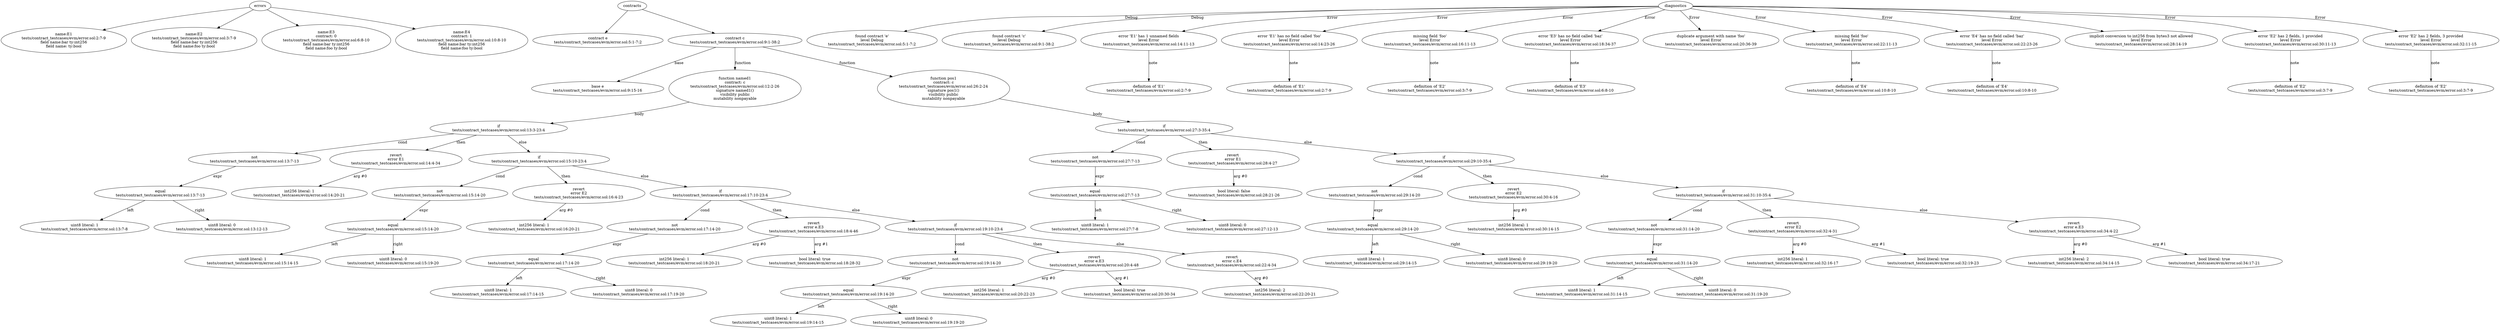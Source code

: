 strict digraph "tests/contract_testcases/evm/error.sol" {
	E1 [label="name:E1\ntests/contract_testcases/evm/error.sol:2:7-9\nfield name:bar ty:int256\nfield name: ty:bool"]
	E2 [label="name:E2\ntests/contract_testcases/evm/error.sol:3:7-9\nfield name:bar ty:int256\nfield name:foo ty:bool"]
	E3 [label="name:E3\ncontract: 0\ntests/contract_testcases/evm/error.sol:6:8-10\nfield name:bar ty:int256\nfield name:foo ty:bool"]
	E4 [label="name:E4\ncontract: 1\ntests/contract_testcases/evm/error.sol:10:8-10\nfield name:bar ty:int256\nfield name:foo ty:bool"]
	contract [label="contract e\ntests/contract_testcases/evm/error.sol:5:1-7:2"]
	contract_7 [label="contract c\ntests/contract_testcases/evm/error.sol:9:1-38:2"]
	base [label="base e\ntests/contract_testcases/evm/error.sol:9:15-16"]
	named1 [label="function named1\ncontract: c\ntests/contract_testcases/evm/error.sol:12:2-26\nsignature named1()\nvisibility public\nmutability nonpayable"]
	if [label="if\ntests/contract_testcases/evm/error.sol:13:3-23:4"]
	not [label="not\ntests/contract_testcases/evm/error.sol:13:7-13"]
	equal [label="equal\ntests/contract_testcases/evm/error.sol:13:7-13"]
	number_literal [label="uint8 literal: 1\ntests/contract_testcases/evm/error.sol:13:7-8"]
	number_literal_14 [label="uint8 literal: 0\ntests/contract_testcases/evm/error.sol:13:12-13"]
	revert [label="revert\nerror E1\ntests/contract_testcases/evm/error.sol:14:4-34"]
	number_literal_16 [label="int256 literal: 1\ntests/contract_testcases/evm/error.sol:14:20-21"]
	if_17 [label="if\ntests/contract_testcases/evm/error.sol:15:10-23:4"]
	not_18 [label="not\ntests/contract_testcases/evm/error.sol:15:14-20"]
	equal_19 [label="equal\ntests/contract_testcases/evm/error.sol:15:14-20"]
	number_literal_20 [label="uint8 literal: 1\ntests/contract_testcases/evm/error.sol:15:14-15"]
	number_literal_21 [label="uint8 literal: 0\ntests/contract_testcases/evm/error.sol:15:19-20"]
	revert_22 [label="revert\nerror E2\ntests/contract_testcases/evm/error.sol:16:4-23"]
	number_literal_23 [label="int256 literal: 1\ntests/contract_testcases/evm/error.sol:16:20-21"]
	if_24 [label="if\ntests/contract_testcases/evm/error.sol:17:10-23:4"]
	not_25 [label="not\ntests/contract_testcases/evm/error.sol:17:14-20"]
	equal_26 [label="equal\ntests/contract_testcases/evm/error.sol:17:14-20"]
	number_literal_27 [label="uint8 literal: 1\ntests/contract_testcases/evm/error.sol:17:14-15"]
	number_literal_28 [label="uint8 literal: 0\ntests/contract_testcases/evm/error.sol:17:19-20"]
	revert_29 [label="revert\nerror e.E3\ntests/contract_testcases/evm/error.sol:18:4-46"]
	number_literal_30 [label="int256 literal: 1\ntests/contract_testcases/evm/error.sol:18:20-21"]
	bool_literal [label="bool literal: true\ntests/contract_testcases/evm/error.sol:18:28-32"]
	if_32 [label="if\ntests/contract_testcases/evm/error.sol:19:10-23:4"]
	not_33 [label="not\ntests/contract_testcases/evm/error.sol:19:14-20"]
	equal_34 [label="equal\ntests/contract_testcases/evm/error.sol:19:14-20"]
	number_literal_35 [label="uint8 literal: 1\ntests/contract_testcases/evm/error.sol:19:14-15"]
	number_literal_36 [label="uint8 literal: 0\ntests/contract_testcases/evm/error.sol:19:19-20"]
	revert_37 [label="revert\nerror e.E3\ntests/contract_testcases/evm/error.sol:20:4-48"]
	number_literal_38 [label="int256 literal: 1\ntests/contract_testcases/evm/error.sol:20:22-23"]
	bool_literal_39 [label="bool literal: true\ntests/contract_testcases/evm/error.sol:20:30-34"]
	revert_40 [label="revert\nerror c.E4\ntests/contract_testcases/evm/error.sol:22:4-34"]
	number_literal_41 [label="int256 literal: 2\ntests/contract_testcases/evm/error.sol:22:20-21"]
	pos1 [label="function pos1\ncontract: c\ntests/contract_testcases/evm/error.sol:26:2-24\nsignature pos1()\nvisibility public\nmutability nonpayable"]
	if_43 [label="if\ntests/contract_testcases/evm/error.sol:27:3-35:4"]
	not_44 [label="not\ntests/contract_testcases/evm/error.sol:27:7-13"]
	equal_45 [label="equal\ntests/contract_testcases/evm/error.sol:27:7-13"]
	number_literal_46 [label="uint8 literal: 1\ntests/contract_testcases/evm/error.sol:27:7-8"]
	number_literal_47 [label="uint8 literal: 0\ntests/contract_testcases/evm/error.sol:27:12-13"]
	revert_48 [label="revert\nerror E1\ntests/contract_testcases/evm/error.sol:28:4-27"]
	bool_literal_49 [label="bool literal: false\ntests/contract_testcases/evm/error.sol:28:21-26"]
	if_50 [label="if\ntests/contract_testcases/evm/error.sol:29:10-35:4"]
	not_51 [label="not\ntests/contract_testcases/evm/error.sol:29:14-20"]
	equal_52 [label="equal\ntests/contract_testcases/evm/error.sol:29:14-20"]
	number_literal_53 [label="uint8 literal: 1\ntests/contract_testcases/evm/error.sol:29:14-15"]
	number_literal_54 [label="uint8 literal: 0\ntests/contract_testcases/evm/error.sol:29:19-20"]
	revert_55 [label="revert\nerror E2\ntests/contract_testcases/evm/error.sol:30:4-16"]
	number_literal_56 [label="int256 literal: 1\ntests/contract_testcases/evm/error.sol:30:14-15"]
	if_57 [label="if\ntests/contract_testcases/evm/error.sol:31:10-35:4"]
	not_58 [label="not\ntests/contract_testcases/evm/error.sol:31:14-20"]
	equal_59 [label="equal\ntests/contract_testcases/evm/error.sol:31:14-20"]
	number_literal_60 [label="uint8 literal: 1\ntests/contract_testcases/evm/error.sol:31:14-15"]
	number_literal_61 [label="uint8 literal: 0\ntests/contract_testcases/evm/error.sol:31:19-20"]
	revert_62 [label="revert\nerror E2\ntests/contract_testcases/evm/error.sol:32:4-31"]
	number_literal_63 [label="int256 literal: 1\ntests/contract_testcases/evm/error.sol:32:16-17"]
	bool_literal_64 [label="bool literal: true\ntests/contract_testcases/evm/error.sol:32:19-23"]
	revert_65 [label="revert\nerror e.E3\ntests/contract_testcases/evm/error.sol:34:4-22"]
	number_literal_66 [label="int256 literal: 2\ntests/contract_testcases/evm/error.sol:34:14-15"]
	bool_literal_67 [label="bool literal: true\ntests/contract_testcases/evm/error.sol:34:17-21"]
	diagnostic [label="found contract 'e'\nlevel Debug\ntests/contract_testcases/evm/error.sol:5:1-7:2"]
	diagnostic_70 [label="found contract 'c'\nlevel Debug\ntests/contract_testcases/evm/error.sol:9:1-38:2"]
	diagnostic_71 [label="error 'E1' has 1 unnamed fields\nlevel Error\ntests/contract_testcases/evm/error.sol:14:11-13"]
	note [label="definition of 'E1'\ntests/contract_testcases/evm/error.sol:2:7-9"]
	diagnostic_73 [label="error 'E1' has no field called 'foo'\nlevel Error\ntests/contract_testcases/evm/error.sol:14:23-26"]
	note_74 [label="definition of 'E1'\ntests/contract_testcases/evm/error.sol:2:7-9"]
	diagnostic_75 [label="missing field 'foo'\nlevel Error\ntests/contract_testcases/evm/error.sol:16:11-13"]
	note_76 [label="definition of 'E2'\ntests/contract_testcases/evm/error.sol:3:7-9"]
	diagnostic_77 [label="error 'E3' has no field called 'baz'\nlevel Error\ntests/contract_testcases/evm/error.sol:18:34-37"]
	note_78 [label="definition of 'E3'\ntests/contract_testcases/evm/error.sol:6:8-10"]
	diagnostic_79 [label="duplicate argument with name 'foo'\nlevel Error\ntests/contract_testcases/evm/error.sol:20:36-39"]
	diagnostic_80 [label="missing field 'foo'\nlevel Error\ntests/contract_testcases/evm/error.sol:22:11-13"]
	note_81 [label="definition of 'E4'\ntests/contract_testcases/evm/error.sol:10:8-10"]
	diagnostic_82 [label="error 'E4' has no field called 'baz'\nlevel Error\ntests/contract_testcases/evm/error.sol:22:23-26"]
	note_83 [label="definition of 'E4'\ntests/contract_testcases/evm/error.sol:10:8-10"]
	diagnostic_84 [label="implicit conversion to int256 from bytes3 not allowed\nlevel Error\ntests/contract_testcases/evm/error.sol:28:14-19"]
	diagnostic_85 [label="error 'E2' has 2 fields, 1 provided\nlevel Error\ntests/contract_testcases/evm/error.sol:30:11-13"]
	note_86 [label="definition of 'E2'\ntests/contract_testcases/evm/error.sol:3:7-9"]
	diagnostic_87 [label="error 'E2' has 2 fields, 3 provided\nlevel Error\ntests/contract_testcases/evm/error.sol:32:11-15"]
	note_88 [label="definition of 'E2'\ntests/contract_testcases/evm/error.sol:3:7-9"]
	errors -> E1
	errors -> E2
	errors -> E3
	errors -> E4
	contracts -> contract
	contracts -> contract_7
	contract_7 -> base [label="base"]
	contract_7 -> named1 [label="function"]
	named1 -> if [label="body"]
	if -> not [label="cond"]
	not -> equal [label="expr"]
	equal -> number_literal [label="left"]
	equal -> number_literal_14 [label="right"]
	if -> revert [label="then"]
	revert -> number_literal_16 [label="arg #0"]
	if -> if_17 [label="else"]
	if_17 -> not_18 [label="cond"]
	not_18 -> equal_19 [label="expr"]
	equal_19 -> number_literal_20 [label="left"]
	equal_19 -> number_literal_21 [label="right"]
	if_17 -> revert_22 [label="then"]
	revert_22 -> number_literal_23 [label="arg #0"]
	if_17 -> if_24 [label="else"]
	if_24 -> not_25 [label="cond"]
	not_25 -> equal_26 [label="expr"]
	equal_26 -> number_literal_27 [label="left"]
	equal_26 -> number_literal_28 [label="right"]
	if_24 -> revert_29 [label="then"]
	revert_29 -> number_literal_30 [label="arg #0"]
	revert_29 -> bool_literal [label="arg #1"]
	if_24 -> if_32 [label="else"]
	if_32 -> not_33 [label="cond"]
	not_33 -> equal_34 [label="expr"]
	equal_34 -> number_literal_35 [label="left"]
	equal_34 -> number_literal_36 [label="right"]
	if_32 -> revert_37 [label="then"]
	revert_37 -> number_literal_38 [label="arg #0"]
	revert_37 -> bool_literal_39 [label="arg #1"]
	if_32 -> revert_40 [label="else"]
	revert_40 -> number_literal_41 [label="arg #0"]
	contract_7 -> pos1 [label="function"]
	pos1 -> if_43 [label="body"]
	if_43 -> not_44 [label="cond"]
	not_44 -> equal_45 [label="expr"]
	equal_45 -> number_literal_46 [label="left"]
	equal_45 -> number_literal_47 [label="right"]
	if_43 -> revert_48 [label="then"]
	revert_48 -> bool_literal_49 [label="arg #0"]
	if_43 -> if_50 [label="else"]
	if_50 -> not_51 [label="cond"]
	not_51 -> equal_52 [label="expr"]
	equal_52 -> number_literal_53 [label="left"]
	equal_52 -> number_literal_54 [label="right"]
	if_50 -> revert_55 [label="then"]
	revert_55 -> number_literal_56 [label="arg #0"]
	if_50 -> if_57 [label="else"]
	if_57 -> not_58 [label="cond"]
	not_58 -> equal_59 [label="expr"]
	equal_59 -> number_literal_60 [label="left"]
	equal_59 -> number_literal_61 [label="right"]
	if_57 -> revert_62 [label="then"]
	revert_62 -> number_literal_63 [label="arg #0"]
	revert_62 -> bool_literal_64 [label="arg #1"]
	if_57 -> revert_65 [label="else"]
	revert_65 -> number_literal_66 [label="arg #0"]
	revert_65 -> bool_literal_67 [label="arg #1"]
	diagnostics -> diagnostic [label="Debug"]
	diagnostics -> diagnostic_70 [label="Debug"]
	diagnostics -> diagnostic_71 [label="Error"]
	diagnostic_71 -> note [label="note"]
	diagnostics -> diagnostic_73 [label="Error"]
	diagnostic_73 -> note_74 [label="note"]
	diagnostics -> diagnostic_75 [label="Error"]
	diagnostic_75 -> note_76 [label="note"]
	diagnostics -> diagnostic_77 [label="Error"]
	diagnostic_77 -> note_78 [label="note"]
	diagnostics -> diagnostic_79 [label="Error"]
	diagnostics -> diagnostic_80 [label="Error"]
	diagnostic_80 -> note_81 [label="note"]
	diagnostics -> diagnostic_82 [label="Error"]
	diagnostic_82 -> note_83 [label="note"]
	diagnostics -> diagnostic_84 [label="Error"]
	diagnostics -> diagnostic_85 [label="Error"]
	diagnostic_85 -> note_86 [label="note"]
	diagnostics -> diagnostic_87 [label="Error"]
	diagnostic_87 -> note_88 [label="note"]
}

